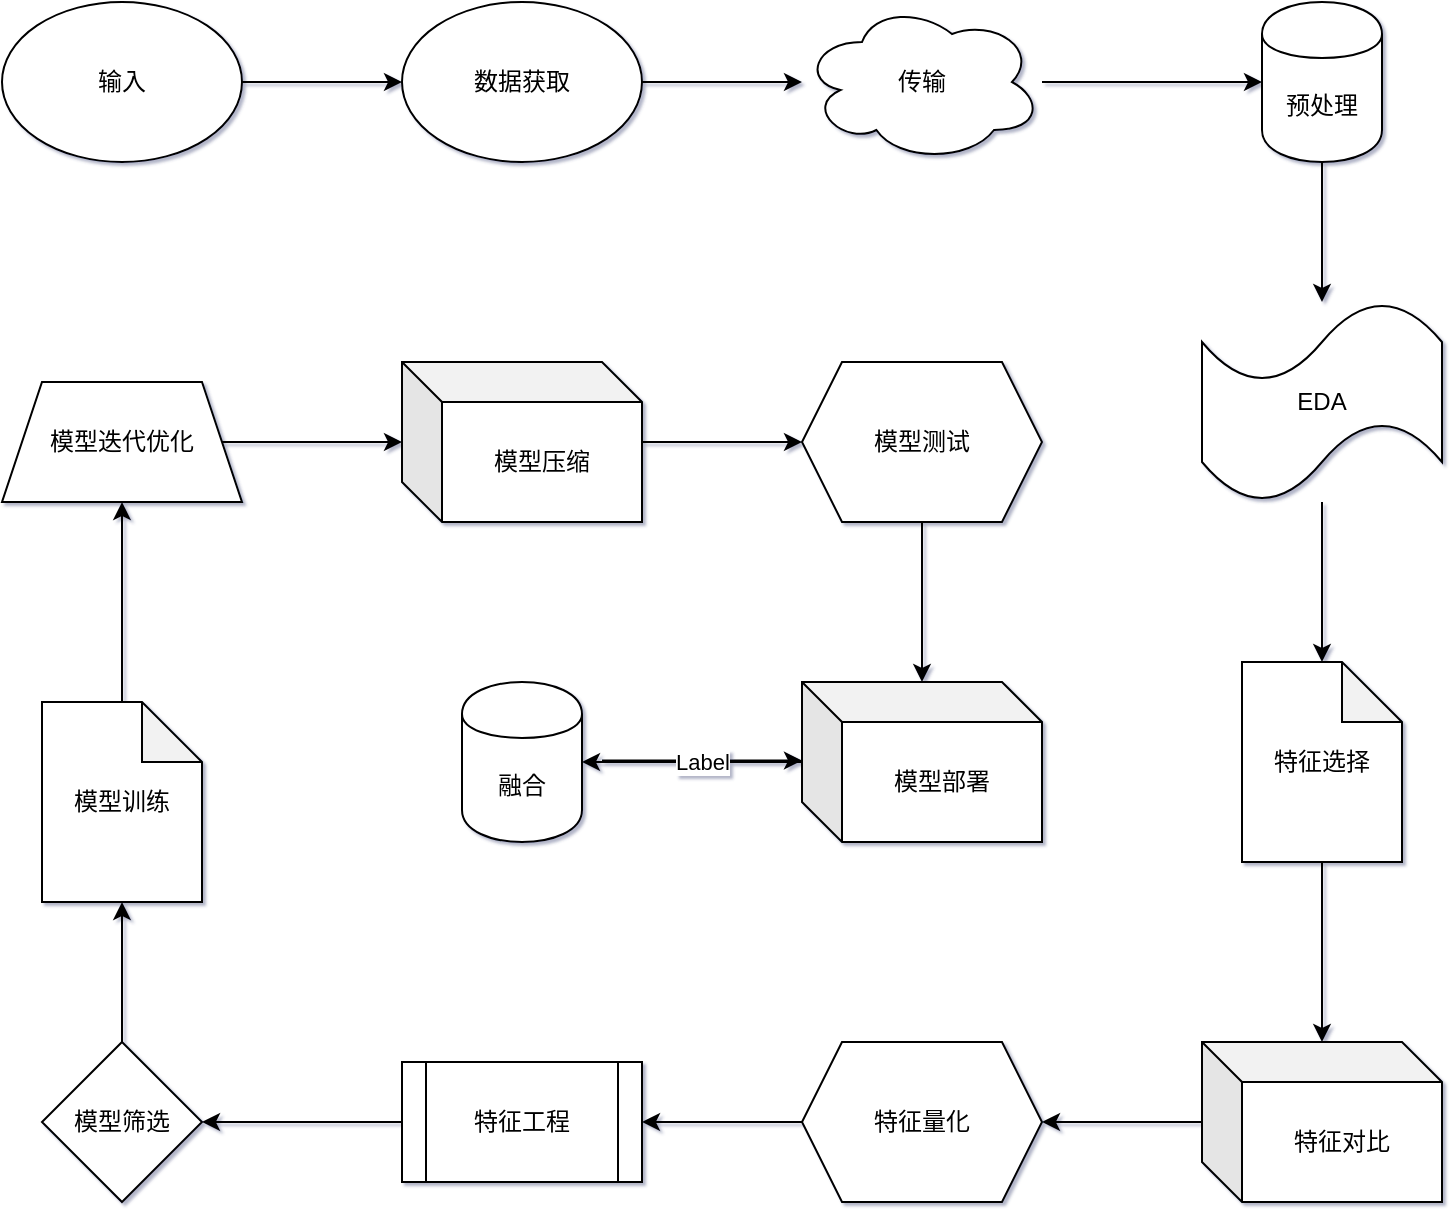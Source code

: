 <mxfile version="14.4.3" type="github" pages="2">
  <diagram id="eII8MDXBEr4Iau-ZRcRC" name="Page-1">
    <mxGraphModel dx="1351" dy="923" grid="1" gridSize="23" guides="1" tooltips="1" connect="1" arrows="1" fold="1" page="1" pageScale="1" pageWidth="1169" pageHeight="827" background="#ffffff" math="0" shadow="1">
      <root>
        <mxCell id="0" />
        <mxCell id="1" parent="0" />
        <mxCell id="7eaByzuk_8OHsZemyHuM-4" value="" style="edgeStyle=orthogonalEdgeStyle;rounded=0;orthogonalLoop=1;jettySize=auto;html=1;" parent="1" source="7eaByzuk_8OHsZemyHuM-1" target="7eaByzuk_8OHsZemyHuM-3" edge="1">
          <mxGeometry relative="1" as="geometry" />
        </mxCell>
        <mxCell id="7eaByzuk_8OHsZemyHuM-1" value="输入" style="ellipse;whiteSpace=wrap;html=1;" parent="1" vertex="1">
          <mxGeometry x="207" y="92" width="120" height="80" as="geometry" />
        </mxCell>
        <mxCell id="7eaByzuk_8OHsZemyHuM-6" value="" style="edgeStyle=orthogonalEdgeStyle;rounded=0;orthogonalLoop=1;jettySize=auto;html=1;" parent="1" source="7eaByzuk_8OHsZemyHuM-3" target="7eaByzuk_8OHsZemyHuM-5" edge="1">
          <mxGeometry relative="1" as="geometry" />
        </mxCell>
        <mxCell id="7eaByzuk_8OHsZemyHuM-3" value="数据获取" style="ellipse;whiteSpace=wrap;html=1;" parent="1" vertex="1">
          <mxGeometry x="407" y="92" width="120" height="80" as="geometry" />
        </mxCell>
        <mxCell id="7eaByzuk_8OHsZemyHuM-8" value="" style="edgeStyle=orthogonalEdgeStyle;rounded=0;orthogonalLoop=1;jettySize=auto;html=1;" parent="1" source="7eaByzuk_8OHsZemyHuM-5" target="7eaByzuk_8OHsZemyHuM-7" edge="1">
          <mxGeometry relative="1" as="geometry" />
        </mxCell>
        <mxCell id="7eaByzuk_8OHsZemyHuM-5" value="传输" style="ellipse;shape=cloud;whiteSpace=wrap;html=1;" parent="1" vertex="1">
          <mxGeometry x="607" y="92" width="120" height="80" as="geometry" />
        </mxCell>
        <mxCell id="7eaByzuk_8OHsZemyHuM-10" value="" style="edgeStyle=orthogonalEdgeStyle;rounded=0;orthogonalLoop=1;jettySize=auto;html=1;" parent="1" source="7eaByzuk_8OHsZemyHuM-7" target="7eaByzuk_8OHsZemyHuM-9" edge="1">
          <mxGeometry relative="1" as="geometry" />
        </mxCell>
        <mxCell id="7eaByzuk_8OHsZemyHuM-7" value="预处理" style="shape=cylinder;whiteSpace=wrap;html=1;boundedLbl=1;backgroundOutline=1;" parent="1" vertex="1">
          <mxGeometry x="837" y="92" width="60" height="80" as="geometry" />
        </mxCell>
        <mxCell id="7eaByzuk_8OHsZemyHuM-12" value="" style="edgeStyle=orthogonalEdgeStyle;rounded=0;orthogonalLoop=1;jettySize=auto;html=1;" parent="1" source="7eaByzuk_8OHsZemyHuM-9" target="7eaByzuk_8OHsZemyHuM-11" edge="1">
          <mxGeometry relative="1" as="geometry" />
        </mxCell>
        <mxCell id="7eaByzuk_8OHsZemyHuM-9" value="EDA" style="shape=tape;whiteSpace=wrap;html=1;" parent="1" vertex="1">
          <mxGeometry x="807" y="242" width="120" height="100" as="geometry" />
        </mxCell>
        <mxCell id="7eaByzuk_8OHsZemyHuM-14" value="" style="edgeStyle=orthogonalEdgeStyle;rounded=0;orthogonalLoop=1;jettySize=auto;html=1;" parent="1" source="7eaByzuk_8OHsZemyHuM-11" target="7eaByzuk_8OHsZemyHuM-13" edge="1">
          <mxGeometry relative="1" as="geometry" />
        </mxCell>
        <mxCell id="7eaByzuk_8OHsZemyHuM-11" value="特征选择" style="shape=note;whiteSpace=wrap;html=1;backgroundOutline=1;darkOpacity=0.05;" parent="1" vertex="1">
          <mxGeometry x="827" y="422" width="80" height="100" as="geometry" />
        </mxCell>
        <mxCell id="7eaByzuk_8OHsZemyHuM-16" value="" style="edgeStyle=orthogonalEdgeStyle;rounded=0;orthogonalLoop=1;jettySize=auto;html=1;" parent="1" source="7eaByzuk_8OHsZemyHuM-13" target="7eaByzuk_8OHsZemyHuM-15" edge="1">
          <mxGeometry relative="1" as="geometry" />
        </mxCell>
        <mxCell id="7eaByzuk_8OHsZemyHuM-13" value="特征对比" style="shape=cube;whiteSpace=wrap;html=1;boundedLbl=1;backgroundOutline=1;darkOpacity=0.05;darkOpacity2=0.1;" parent="1" vertex="1">
          <mxGeometry x="807" y="612" width="120" height="80" as="geometry" />
        </mxCell>
        <mxCell id="7eaByzuk_8OHsZemyHuM-18" value="" style="edgeStyle=orthogonalEdgeStyle;rounded=0;orthogonalLoop=1;jettySize=auto;html=1;" parent="1" source="7eaByzuk_8OHsZemyHuM-15" target="7eaByzuk_8OHsZemyHuM-17" edge="1">
          <mxGeometry relative="1" as="geometry" />
        </mxCell>
        <mxCell id="7eaByzuk_8OHsZemyHuM-15" value="特征量化" style="shape=hexagon;perimeter=hexagonPerimeter2;whiteSpace=wrap;html=1;fixedSize=1;" parent="1" vertex="1">
          <mxGeometry x="607" y="612" width="120" height="80" as="geometry" />
        </mxCell>
        <mxCell id="7eaByzuk_8OHsZemyHuM-20" value="" style="edgeStyle=orthogonalEdgeStyle;rounded=0;orthogonalLoop=1;jettySize=auto;html=1;" parent="1" source="7eaByzuk_8OHsZemyHuM-17" target="7eaByzuk_8OHsZemyHuM-19" edge="1">
          <mxGeometry relative="1" as="geometry" />
        </mxCell>
        <mxCell id="7eaByzuk_8OHsZemyHuM-17" value="特征工程" style="shape=process;whiteSpace=wrap;html=1;backgroundOutline=1;" parent="1" vertex="1">
          <mxGeometry x="407" y="622" width="120" height="60" as="geometry" />
        </mxCell>
        <mxCell id="7eaByzuk_8OHsZemyHuM-22" value="" style="edgeStyle=orthogonalEdgeStyle;rounded=0;orthogonalLoop=1;jettySize=auto;html=1;" parent="1" source="7eaByzuk_8OHsZemyHuM-19" target="7eaByzuk_8OHsZemyHuM-21" edge="1">
          <mxGeometry relative="1" as="geometry" />
        </mxCell>
        <mxCell id="7eaByzuk_8OHsZemyHuM-19" value="模型筛选" style="rhombus;whiteSpace=wrap;html=1;" parent="1" vertex="1">
          <mxGeometry x="227" y="612" width="80" height="80" as="geometry" />
        </mxCell>
        <mxCell id="7eaByzuk_8OHsZemyHuM-24" value="" style="edgeStyle=orthogonalEdgeStyle;rounded=0;orthogonalLoop=1;jettySize=auto;html=1;" parent="1" source="7eaByzuk_8OHsZemyHuM-21" target="7eaByzuk_8OHsZemyHuM-23" edge="1">
          <mxGeometry relative="1" as="geometry" />
        </mxCell>
        <mxCell id="7eaByzuk_8OHsZemyHuM-21" value="模型训练" style="shape=note;whiteSpace=wrap;html=1;backgroundOutline=1;darkOpacity=0.05;" parent="1" vertex="1">
          <mxGeometry x="227" y="442" width="80" height="100" as="geometry" />
        </mxCell>
        <mxCell id="7eaByzuk_8OHsZemyHuM-26" value="" style="edgeStyle=orthogonalEdgeStyle;rounded=0;orthogonalLoop=1;jettySize=auto;html=1;" parent="1" source="7eaByzuk_8OHsZemyHuM-23" target="7eaByzuk_8OHsZemyHuM-25" edge="1">
          <mxGeometry relative="1" as="geometry" />
        </mxCell>
        <mxCell id="7eaByzuk_8OHsZemyHuM-23" value="模型迭代优化" style="shape=trapezoid;perimeter=trapezoidPerimeter;whiteSpace=wrap;html=1;fixedSize=1;" parent="1" vertex="1">
          <mxGeometry x="207" y="282" width="120" height="60" as="geometry" />
        </mxCell>
        <mxCell id="7eaByzuk_8OHsZemyHuM-28" value="" style="edgeStyle=orthogonalEdgeStyle;rounded=0;orthogonalLoop=1;jettySize=auto;html=1;" parent="1" source="7eaByzuk_8OHsZemyHuM-25" target="7eaByzuk_8OHsZemyHuM-27" edge="1">
          <mxGeometry relative="1" as="geometry" />
        </mxCell>
        <mxCell id="7eaByzuk_8OHsZemyHuM-25" value="模型压缩" style="shape=cube;whiteSpace=wrap;html=1;boundedLbl=1;backgroundOutline=1;darkOpacity=0.05;darkOpacity2=0.1;" parent="1" vertex="1">
          <mxGeometry x="407" y="272" width="120" height="80" as="geometry" />
        </mxCell>
        <mxCell id="7eaByzuk_8OHsZemyHuM-30" value="" style="edgeStyle=orthogonalEdgeStyle;rounded=0;orthogonalLoop=1;jettySize=auto;html=1;" parent="1" source="7eaByzuk_8OHsZemyHuM-27" target="7eaByzuk_8OHsZemyHuM-29" edge="1">
          <mxGeometry relative="1" as="geometry" />
        </mxCell>
        <mxCell id="7eaByzuk_8OHsZemyHuM-27" value="模型测试" style="shape=hexagon;perimeter=hexagonPerimeter2;whiteSpace=wrap;html=1;fixedSize=1;" parent="1" vertex="1">
          <mxGeometry x="607" y="272" width="120" height="80" as="geometry" />
        </mxCell>
        <mxCell id="7eaByzuk_8OHsZemyHuM-32" value="" style="edgeStyle=orthogonalEdgeStyle;rounded=0;orthogonalLoop=1;jettySize=auto;html=1;" parent="1" source="7eaByzuk_8OHsZemyHuM-29" target="7eaByzuk_8OHsZemyHuM-31" edge="1">
          <mxGeometry relative="1" as="geometry" />
        </mxCell>
        <mxCell id="7eaByzuk_8OHsZemyHuM-29" value="模型部署" style="shape=cube;whiteSpace=wrap;html=1;boundedLbl=1;backgroundOutline=1;darkOpacity=0.05;darkOpacity2=0.1;" parent="1" vertex="1">
          <mxGeometry x="607" y="432" width="120" height="80" as="geometry" />
        </mxCell>
        <mxCell id="7eaByzuk_8OHsZemyHuM-31" value="融合" style="shape=cylinder;whiteSpace=wrap;html=1;boundedLbl=1;backgroundOutline=1;" parent="1" vertex="1">
          <mxGeometry x="437" y="432" width="60" height="80" as="geometry" />
        </mxCell>
        <mxCell id="sOHC7XDGmh5xb4F102gi-14" value="" style="endArrow=classic;html=1;" parent="1" edge="1">
          <mxGeometry relative="1" as="geometry">
            <mxPoint x="507" y="471.29" as="sourcePoint" />
            <mxPoint x="607" y="471.29" as="targetPoint" />
          </mxGeometry>
        </mxCell>
        <mxCell id="sOHC7XDGmh5xb4F102gi-15" value="Label" style="edgeLabel;resizable=0;html=1;align=center;verticalAlign=middle;" parent="sOHC7XDGmh5xb4F102gi-14" connectable="0" vertex="1">
          <mxGeometry relative="1" as="geometry" />
        </mxCell>
      </root>
    </mxGraphModel>
  </diagram>
  <diagram id="0GVnMFrJSglKkFaA1sNL" name="Page-2">
    <mxGraphModel dx="1351" dy="923" grid="1" gridSize="1" guides="1" tooltips="1" connect="1" arrows="1" fold="1" page="1" pageScale="1" pageWidth="1169" pageHeight="827" background="#EEEEEE" math="0" shadow="0">
      <root>
        <mxCell id="8oKfnslXlt-IKLZ0Cfsu-0" />
        <mxCell id="8oKfnslXlt-IKLZ0Cfsu-1" parent="8oKfnslXlt-IKLZ0Cfsu-0" />
        <mxCell id="8oKfnslXlt-IKLZ0Cfsu-27" value="Task" style="shape=ext;rounded=1;html=1;whiteSpace=wrap;sketch=0;strokeColor=#909090;fillColor=#F5AB50;fontColor=#1A1A1A;" vertex="1" parent="8oKfnslXlt-IKLZ0Cfsu-1">
          <mxGeometry x="89" y="71" width="120" height="80" as="geometry" />
        </mxCell>
      </root>
    </mxGraphModel>
  </diagram>
</mxfile>
